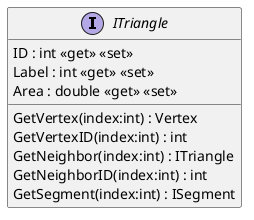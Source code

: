 @startuml
interface ITriangle {
    ID : int <<get>> <<set>>
    Label : int <<get>> <<set>>
    Area : double <<get>> <<set>>
    GetVertex(index:int) : Vertex
    GetVertexID(index:int) : int
    GetNeighbor(index:int) : ITriangle
    GetNeighborID(index:int) : int
    GetSegment(index:int) : ISegment
}
@enduml
